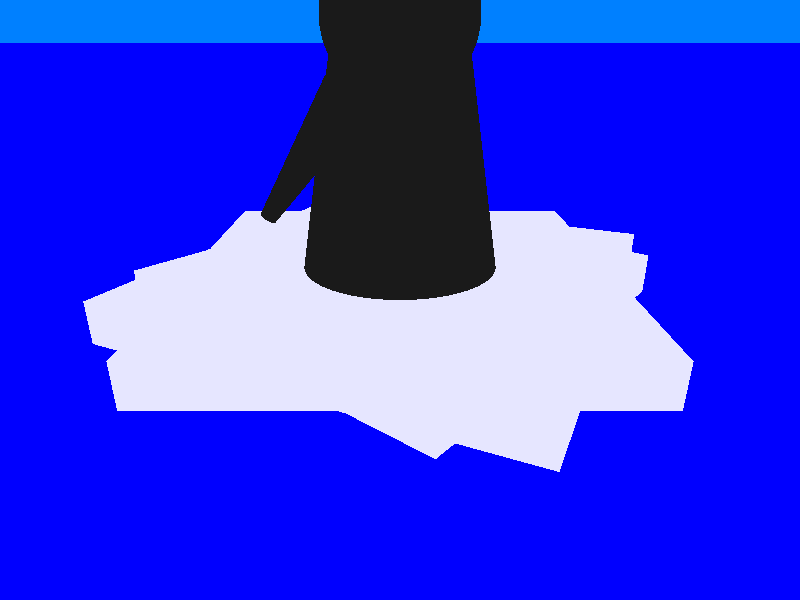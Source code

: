 #declare FrontCameraPos = <0,0,-10>;
#declare TopCameraPos = <0,10,0>;
#declare TopFrontAngleCameraPos = <0,3,-7>;

background{
    rgb<0,.5,1>
    }
    
camera{
    location TopFrontAngleCameraPos
    look_at <0,0,0> 
    } 
    
light_source{
    <2,5,-3>
    rgb <1,1,1>
    }

light_source{
    <-2,-5,3>
    rgb <1,1,1>
    }
    
plane{
    <0,1,0>//normal vector
    0//distance from the origin
    texture{
    pigment{
        rgb<0,0,1>
        }
        }
    }

#declare MainCone = cone{
    <0,0,0>//point 1
    1.25//radius of point 1
    <0,3,0>//point 2
    .75//radius of point 2 
    }; 
    
#declare IceBox = box{
    <-1,-1,-1>  //important that box is centered about the origin
    <1,1,1>
    };
    
#declare Black=texture{
    pigment{
        rgb <.1,.1,.1>
        }
        };
          
#declare IceWhite=texture{
    pigment{
        rgb <.9,.9,1>
        }
        };

object{
    IceBox
    scale <2.5,1,2.5>
    rotate <0,0,0>
    translate <0,-.5,0> //translate last
    texture{IceWhite}
} 

object{
    IceBox
    scale <2.5,1,2.5>
    rotate <0,25,0>
    translate <0,-.5,0> //translate last
    texture{IceWhite}
}

object{
    IceBox
    scale <2.25,1,2.25>
    rotate <0,40,0>
    translate <0,-.5,0> //translate last
    texture{IceWhite}
}

object{
    MainCone
    texture{Black}
    }        

#declare Head =sphere{
    <0,1.75,0>//center
    .85//radius
    };

object{
    Head
    texture{Black}
    translate<0,1.5,0>
    } 
    
#declare Flipper =cone{
    <0,1,0>//point 1
    .1//radius of point 1
    <0,2.75,0>//point 2
    .3//radius of point 2
    texture{Black}
    };

object{
    Flipper
    rotate<0,0,-35>
    translate<-2.15,.25,0>
    }